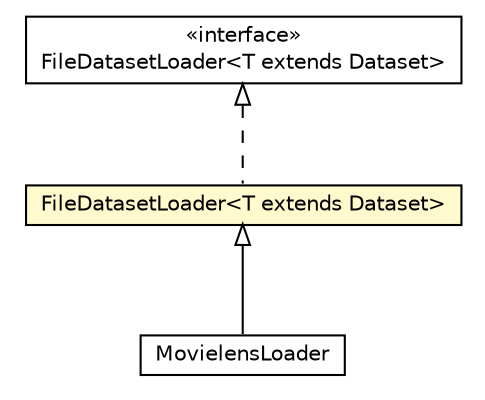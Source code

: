 #!/usr/local/bin/dot
#
# Class diagram 
# Generated by UMLGraph version 5.2 (http://www.umlgraph.org/)
#

digraph G {
	edge [fontname="Helvetica",fontsize=10,labelfontname="Helvetica",labelfontsize=10];
	node [fontname="Helvetica",fontsize=10,shape=plaintext];
	nodesep=0.25;
	ranksep=0.5;
	// it.unica.foresee.datasets.interfaces.FileDatasetLoader<T extends it.unica.foresee.datasets.interfaces.Dataset>
	c920 [label=<<table title="it.unica.foresee.datasets.interfaces.FileDatasetLoader" border="0" cellborder="1" cellspacing="0" cellpadding="2" port="p" href="./interfaces/FileDatasetLoader.html">
		<tr><td><table border="0" cellspacing="0" cellpadding="1">
<tr><td align="center" balign="center"> &#171;interface&#187; </td></tr>
<tr><td align="center" balign="center"> FileDatasetLoader&lt;T extends Dataset&gt; </td></tr>
		</table></td></tr>
		</table>>, fontname="Helvetica", fontcolor="black", fontsize=10.0];
	// it.unica.foresee.datasets.MovielensLoader
	c925 [label=<<table title="it.unica.foresee.datasets.MovielensLoader" border="0" cellborder="1" cellspacing="0" cellpadding="2" port="p" href="./MovielensLoader.html">
		<tr><td><table border="0" cellspacing="0" cellpadding="1">
<tr><td align="center" balign="center"> MovielensLoader </td></tr>
		</table></td></tr>
		</table>>, fontname="Helvetica", fontcolor="black", fontsize=10.0];
	// it.unica.foresee.datasets.FileDatasetLoader<T extends it.unica.foresee.datasets.interfaces.Dataset>
	c927 [label=<<table title="it.unica.foresee.datasets.FileDatasetLoader" border="0" cellborder="1" cellspacing="0" cellpadding="2" port="p" bgcolor="lemonChiffon" href="./FileDatasetLoader.html">
		<tr><td><table border="0" cellspacing="0" cellpadding="1">
<tr><td align="center" balign="center"> FileDatasetLoader&lt;T extends Dataset&gt; </td></tr>
		</table></td></tr>
		</table>>, fontname="Helvetica", fontcolor="black", fontsize=10.0];
	//it.unica.foresee.datasets.MovielensLoader extends it.unica.foresee.datasets.FileDatasetLoader
	c927:p -> c925:p [dir=back,arrowtail=empty];
	//it.unica.foresee.datasets.FileDatasetLoader<T extends it.unica.foresee.datasets.interfaces.Dataset> implements it.unica.foresee.datasets.interfaces.FileDatasetLoader<T extends it.unica.foresee.datasets.interfaces.Dataset>
	c920:p -> c927:p [dir=back,arrowtail=empty,style=dashed];
}

